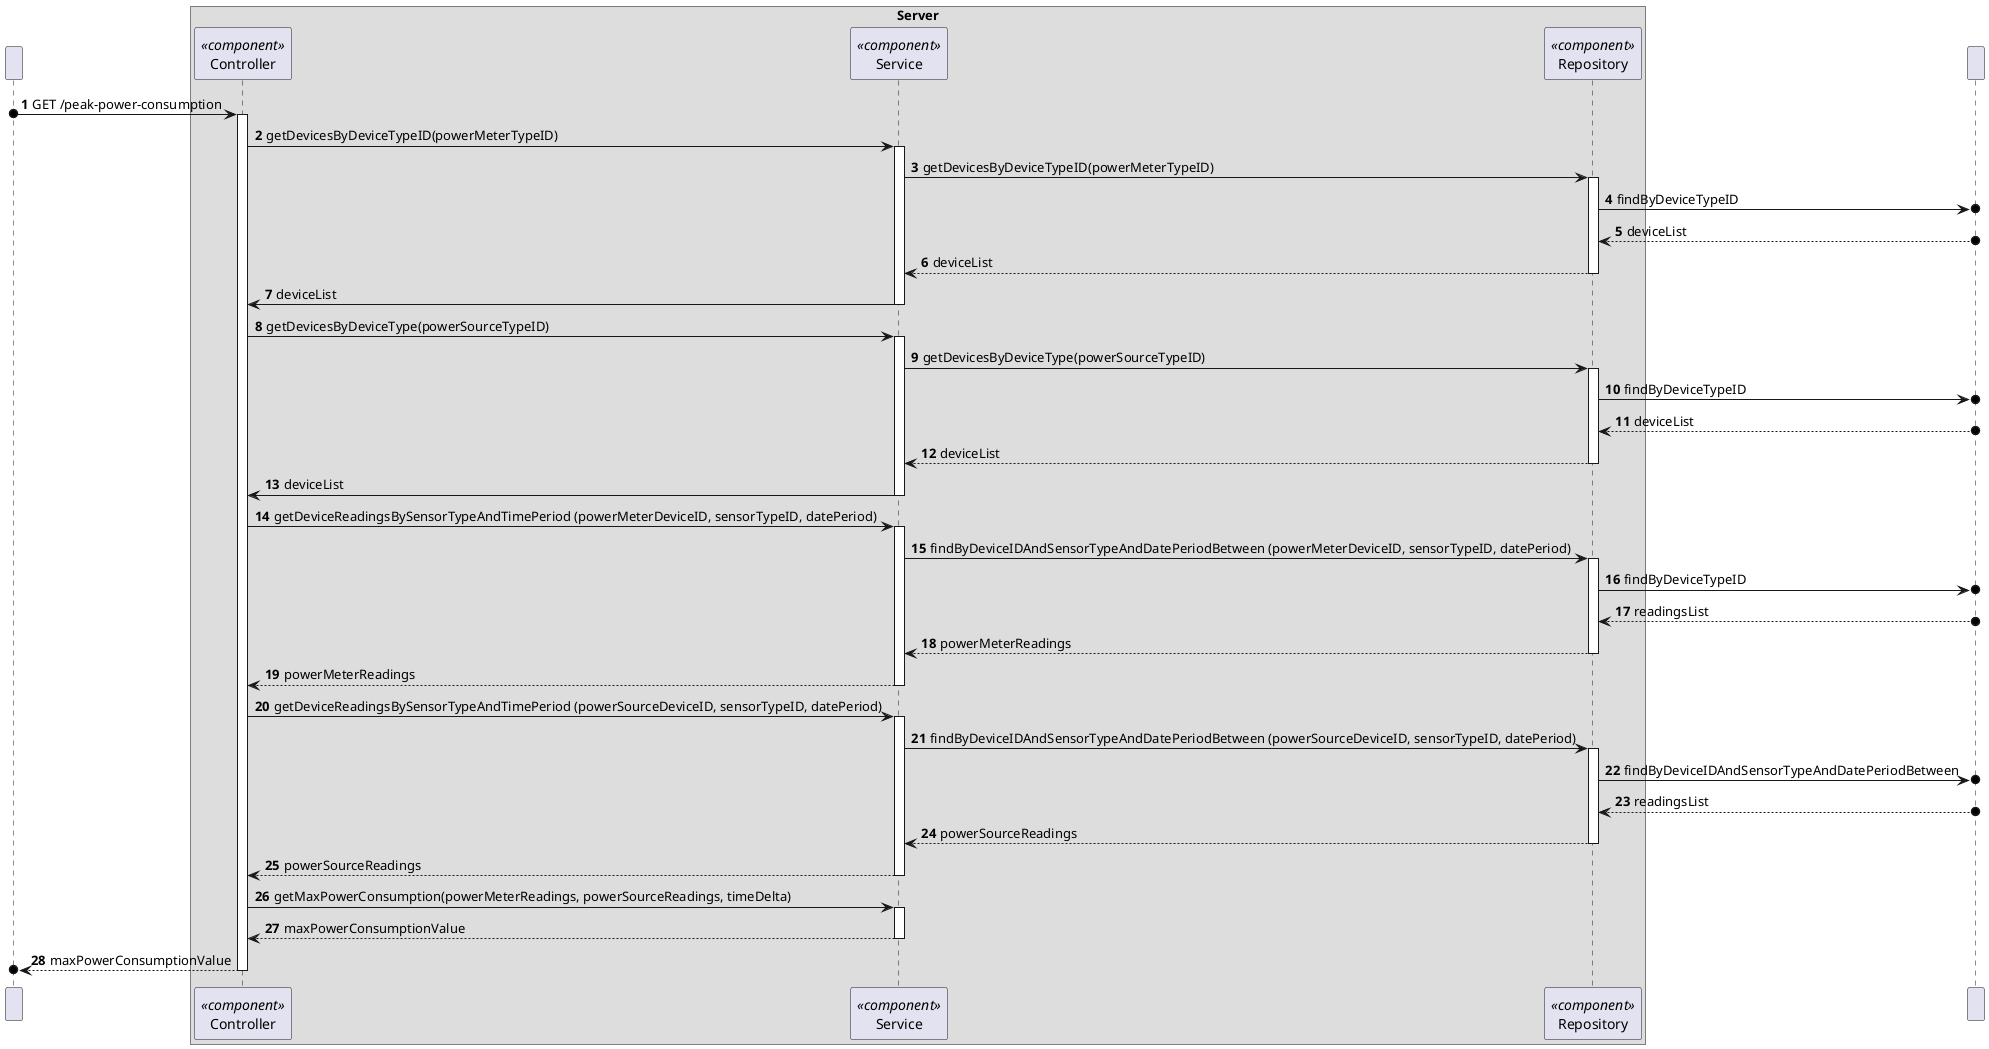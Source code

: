 @startuml
'https://plantuml.com/sequence-diagram


participant " " as HTTP

box "Server"
participant Controller as "Controller"<<component>>
participant Service as "Service"<<component>>
participant Repository as "Repository"<<component>>
end box

participant DataBase as " "

autonumber

HTTP o-> Controller : GET /peak-power-consumption

activate Controller

Controller -> Service: getDevicesByDeviceTypeID(powerMeterTypeID)

activate Service

Service -> Repository: getDevicesByDeviceTypeID(powerMeterTypeID)

activate Repository

Repository ->o DataBase: findByDeviceTypeID

DataBase o--> Repository : deviceList

Repository --> Service: deviceList

deactivate Repository

Service -> Controller: deviceList

deactivate Service

'--------------------------------------------'

Controller -> Service: getDevicesByDeviceType(powerSourceTypeID)

activate Service

Service -> Repository: getDevicesByDeviceType(powerSourceTypeID)

activate Repository

Repository ->o DataBase: findByDeviceTypeID

DataBase o--> Repository : deviceList

Repository --> Service: deviceList

deactivate Repository

Service -> Controller: deviceList

deactivate Service

'--------------------------------------------'

Controller -> Service: getDeviceReadingsBySensorTypeAndTimePeriod (powerMeterDeviceID, sensorTypeID, datePeriod)

activate Service

Service -> Repository: findByDeviceIDAndSensorTypeAndDatePeriodBetween (powerMeterDeviceID, sensorTypeID, datePeriod)

activate Repository

Repository ->o DataBase: findByDeviceTypeID

DataBase o--> Repository : readingsList

Repository --> Service: powerMeterReadings

deactivate Repository

Service --> Controller: powerMeterReadings

deactivate Service

Controller -> Service: getDeviceReadingsBySensorTypeAndTimePeriod (powerSourceDeviceID, sensorTypeID, datePeriod)

'--------------------------------------------'

activate Service

Service -> Repository: findByDeviceIDAndSensorTypeAndDatePeriodBetween (powerSourceDeviceID, sensorTypeID, datePeriod)

activate Repository

Repository ->o DataBase: findByDeviceIDAndSensorTypeAndDatePeriodBetween

DataBase o--> Repository : readingsList

Repository --> Service: powerSourceReadings

deactivate Repository

Service --> Controller: powerSourceReadings

deactivate Service

Controller -> Service: getMaxPowerConsumption(powerMeterReadings, powerSourceReadings, timeDelta)

'--------------------------------------------'

activate Service

Service --> Controller: maxPowerConsumptionValue

deactivate Service

Controller -->o HTTP: maxPowerConsumptionValue

deactivate Controller

@enduml